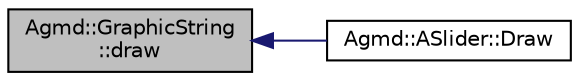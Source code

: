 digraph "Agmd::GraphicString::draw"
{
  edge [fontname="Helvetica",fontsize="10",labelfontname="Helvetica",labelfontsize="10"];
  node [fontname="Helvetica",fontsize="10",shape=record];
  rankdir="LR";
  Node1 [label="Agmd::GraphicString\l::draw",height=0.2,width=0.4,color="black", fillcolor="grey75", style="filled" fontcolor="black"];
  Node1 -> Node2 [dir="back",color="midnightblue",fontsize="10",style="solid",fontname="Helvetica"];
  Node2 [label="Agmd::ASlider::Draw",height=0.2,width=0.4,color="black", fillcolor="white", style="filled",URL="$class_agmd_1_1_a_slider.html#ae1911d7bddd521702668eb36f7963bcc"];
}
